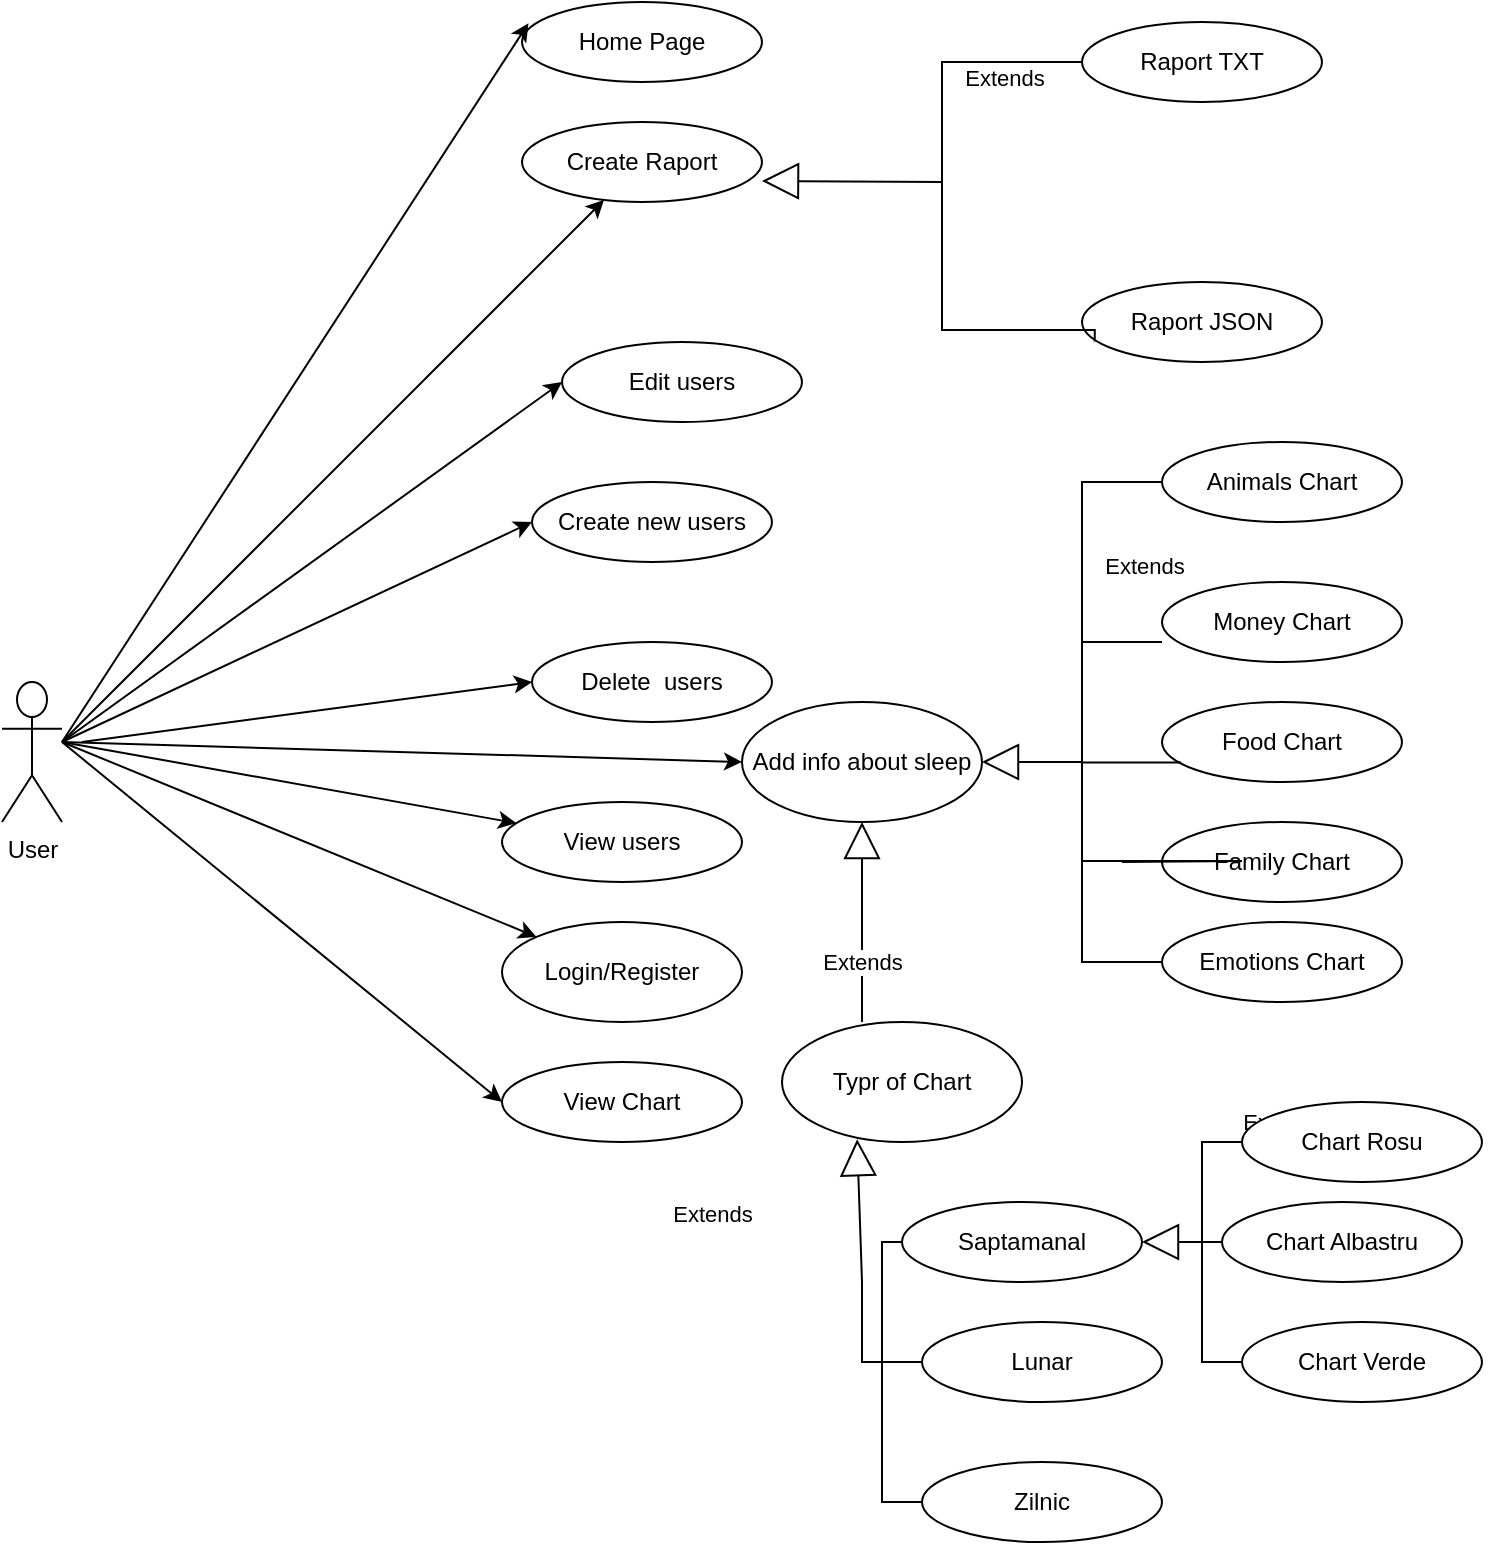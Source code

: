 <mxfile version="21.1.5" type="device">
  <diagram name="Page-1" id="gKWAYd8CewTacDeHVTC6">
    <mxGraphModel dx="1720" dy="764" grid="1" gridSize="10" guides="1" tooltips="1" connect="1" arrows="1" fold="1" page="1" pageScale="1" pageWidth="850" pageHeight="1100" math="0" shadow="0">
      <root>
        <mxCell id="0" />
        <mxCell id="1" parent="0" />
        <mxCell id="pv1wV18iPfazpy_eSnLn-1" value="User" style="shape=umlActor;verticalLabelPosition=bottom;verticalAlign=top;html=1;outlineConnect=0;" parent="1" vertex="1">
          <mxGeometry x="100" y="610" width="30" height="70" as="geometry" />
        </mxCell>
        <mxCell id="pv1wV18iPfazpy_eSnLn-3" value="Login/Register" style="ellipse;whiteSpace=wrap;html=1;" parent="1" vertex="1">
          <mxGeometry x="350" y="730" width="120" height="50" as="geometry" />
        </mxCell>
        <mxCell id="pv1wV18iPfazpy_eSnLn-4" value="" style="endArrow=classic;html=1;rounded=0;" parent="1" target="pv1wV18iPfazpy_eSnLn-3" edge="1">
          <mxGeometry width="50" height="50" relative="1" as="geometry">
            <mxPoint x="130" y="640" as="sourcePoint" />
            <mxPoint x="450" y="810" as="targetPoint" />
          </mxGeometry>
        </mxCell>
        <mxCell id="pv1wV18iPfazpy_eSnLn-6" value="Create new users" style="ellipse;whiteSpace=wrap;html=1;" parent="1" vertex="1">
          <mxGeometry x="365" y="510" width="120" height="40" as="geometry" />
        </mxCell>
        <mxCell id="pv1wV18iPfazpy_eSnLn-7" value="Edit users" style="ellipse;whiteSpace=wrap;html=1;" parent="1" vertex="1">
          <mxGeometry x="380" y="440" width="120" height="40" as="geometry" />
        </mxCell>
        <mxCell id="pv1wV18iPfazpy_eSnLn-8" value="Delete&amp;nbsp; users" style="ellipse;whiteSpace=wrap;html=1;" parent="1" vertex="1">
          <mxGeometry x="365" y="590" width="120" height="40" as="geometry" />
        </mxCell>
        <mxCell id="pv1wV18iPfazpy_eSnLn-9" value="View users" style="ellipse;whiteSpace=wrap;html=1;" parent="1" vertex="1">
          <mxGeometry x="350" y="670" width="120" height="40" as="geometry" />
        </mxCell>
        <mxCell id="pv1wV18iPfazpy_eSnLn-12" value="Create Raport" style="ellipse;whiteSpace=wrap;html=1;" parent="1" vertex="1">
          <mxGeometry x="360" y="330" width="120" height="40" as="geometry" />
        </mxCell>
        <mxCell id="pv1wV18iPfazpy_eSnLn-13" value="Raport TXT" style="ellipse;whiteSpace=wrap;html=1;" parent="1" vertex="1">
          <mxGeometry x="640" y="280" width="120" height="40" as="geometry" />
        </mxCell>
        <mxCell id="pv1wV18iPfazpy_eSnLn-14" value="Raport JSON" style="ellipse;whiteSpace=wrap;html=1;" parent="1" vertex="1">
          <mxGeometry x="640" y="410" width="120" height="40" as="geometry" />
        </mxCell>
        <mxCell id="pv1wV18iPfazpy_eSnLn-16" value="View Chart" style="ellipse;whiteSpace=wrap;html=1;" parent="1" vertex="1">
          <mxGeometry x="350" y="800" width="120" height="40" as="geometry" />
        </mxCell>
        <mxCell id="pv1wV18iPfazpy_eSnLn-17" value="" style="endArrow=classic;html=1;rounded=0;entryX=0;entryY=0.5;entryDx=0;entryDy=0;" parent="1" target="pv1wV18iPfazpy_eSnLn-6" edge="1">
          <mxGeometry width="50" height="50" relative="1" as="geometry">
            <mxPoint x="130" y="640" as="sourcePoint" />
            <mxPoint x="450" y="770" as="targetPoint" />
          </mxGeometry>
        </mxCell>
        <mxCell id="pv1wV18iPfazpy_eSnLn-18" value="" style="endArrow=classic;html=1;rounded=0;entryX=0;entryY=0.5;entryDx=0;entryDy=0;" parent="1" target="pv1wV18iPfazpy_eSnLn-7" edge="1">
          <mxGeometry width="50" height="50" relative="1" as="geometry">
            <mxPoint x="130" y="640" as="sourcePoint" />
            <mxPoint x="350" y="540" as="targetPoint" />
          </mxGeometry>
        </mxCell>
        <mxCell id="pv1wV18iPfazpy_eSnLn-19" value="" style="endArrow=classic;html=1;rounded=0;entryX=0;entryY=0.5;entryDx=0;entryDy=0;" parent="1" target="pv1wV18iPfazpy_eSnLn-8" edge="1">
          <mxGeometry width="50" height="50" relative="1" as="geometry">
            <mxPoint x="140" y="640" as="sourcePoint" />
            <mxPoint x="360" y="550" as="targetPoint" />
          </mxGeometry>
        </mxCell>
        <mxCell id="pv1wV18iPfazpy_eSnLn-20" value="" style="endArrow=classic;html=1;rounded=0;" parent="1" target="pv1wV18iPfazpy_eSnLn-9" edge="1">
          <mxGeometry width="50" height="50" relative="1" as="geometry">
            <mxPoint x="130" y="640" as="sourcePoint" />
            <mxPoint x="370" y="560" as="targetPoint" />
          </mxGeometry>
        </mxCell>
        <mxCell id="pv1wV18iPfazpy_eSnLn-21" value="Home Page" style="ellipse;whiteSpace=wrap;html=1;" parent="1" vertex="1">
          <mxGeometry x="360" y="270" width="120" height="40" as="geometry" />
        </mxCell>
        <mxCell id="pv1wV18iPfazpy_eSnLn-23" value="" style="endArrow=classic;html=1;rounded=0;entryX=0.027;entryY=0.265;entryDx=0;entryDy=0;entryPerimeter=0;" parent="1" target="pv1wV18iPfazpy_eSnLn-21" edge="1">
          <mxGeometry width="50" height="50" relative="1" as="geometry">
            <mxPoint x="130" y="640" as="sourcePoint" />
            <mxPoint x="370.298" y="301.99" as="targetPoint" />
          </mxGeometry>
        </mxCell>
        <mxCell id="pv1wV18iPfazpy_eSnLn-25" value="" style="endArrow=classic;html=1;rounded=0;" parent="1" target="pv1wV18iPfazpy_eSnLn-12" edge="1">
          <mxGeometry width="50" height="50" relative="1" as="geometry">
            <mxPoint x="130" y="640" as="sourcePoint" />
            <mxPoint x="370.318" y="302.058" as="targetPoint" />
          </mxGeometry>
        </mxCell>
        <mxCell id="pv1wV18iPfazpy_eSnLn-27" value="" style="endArrow=classic;html=1;rounded=0;entryX=0;entryY=0.5;entryDx=0;entryDy=0;" parent="1" target="pv1wV18iPfazpy_eSnLn-16" edge="1">
          <mxGeometry width="50" height="50" relative="1" as="geometry">
            <mxPoint x="130" y="640" as="sourcePoint" />
            <mxPoint x="384.36" y="397" as="targetPoint" />
          </mxGeometry>
        </mxCell>
        <mxCell id="pv1wV18iPfazpy_eSnLn-31" value="Extends" style="endArrow=block;endSize=16;endFill=0;html=1;rounded=0;" parent="1" source="pv1wV18iPfazpy_eSnLn-13" edge="1">
          <mxGeometry x="-0.29" y="31" width="160" relative="1" as="geometry">
            <mxPoint x="320" y="359.5" as="sourcePoint" />
            <mxPoint x="480" y="359.5" as="targetPoint" />
            <Array as="points">
              <mxPoint x="570" y="300" />
              <mxPoint x="570" y="360" />
            </Array>
            <mxPoint as="offset" />
          </mxGeometry>
        </mxCell>
        <mxCell id="pv1wV18iPfazpy_eSnLn-32" value="" style="endArrow=none;html=1;edgeStyle=orthogonalEdgeStyle;rounded=0;entryX=0.053;entryY=0.745;entryDx=0;entryDy=0;entryPerimeter=0;" parent="1" target="pv1wV18iPfazpy_eSnLn-14" edge="1">
          <mxGeometry relative="1" as="geometry">
            <mxPoint x="570" y="360" as="sourcePoint" />
            <mxPoint x="500" y="450" as="targetPoint" />
            <Array as="points">
              <mxPoint x="570" y="434" />
              <mxPoint x="646" y="434" />
            </Array>
          </mxGeometry>
        </mxCell>
        <mxCell id="pv1wV18iPfazpy_eSnLn-44" value="Add info about sleep" style="ellipse;whiteSpace=wrap;html=1;" parent="1" vertex="1">
          <mxGeometry x="470" y="620" width="120" height="60" as="geometry" />
        </mxCell>
        <mxCell id="pv1wV18iPfazpy_eSnLn-46" value="" style="endArrow=classic;html=1;rounded=0;entryX=0;entryY=0.5;entryDx=0;entryDy=0;" parent="1" target="pv1wV18iPfazpy_eSnLn-44" edge="1">
          <mxGeometry width="50" height="50" relative="1" as="geometry">
            <mxPoint x="130" y="640" as="sourcePoint" />
            <mxPoint x="365.16" y="811.4" as="targetPoint" />
          </mxGeometry>
        </mxCell>
        <mxCell id="7UMFYjZWrnJRyesLRc87-3" value="Money Chart" style="ellipse;whiteSpace=wrap;html=1;" parent="1" vertex="1">
          <mxGeometry x="680" y="560" width="120" height="40" as="geometry" />
        </mxCell>
        <mxCell id="7UMFYjZWrnJRyesLRc87-4" value="Food Chart" style="ellipse;whiteSpace=wrap;html=1;" parent="1" vertex="1">
          <mxGeometry x="680" y="620" width="120" height="40" as="geometry" />
        </mxCell>
        <mxCell id="7UMFYjZWrnJRyesLRc87-5" value="Family Chart" style="ellipse;whiteSpace=wrap;html=1;" parent="1" vertex="1">
          <mxGeometry x="680" y="680" width="120" height="40" as="geometry" />
        </mxCell>
        <mxCell id="7UMFYjZWrnJRyesLRc87-6" value="Emotions Chart" style="ellipse;whiteSpace=wrap;html=1;" parent="1" vertex="1">
          <mxGeometry x="680" y="730" width="120" height="40" as="geometry" />
        </mxCell>
        <mxCell id="7UMFYjZWrnJRyesLRc87-7" value="Animals Chart" style="ellipse;whiteSpace=wrap;html=1;" parent="1" vertex="1">
          <mxGeometry x="680" y="490" width="120" height="40" as="geometry" />
        </mxCell>
        <mxCell id="7UMFYjZWrnJRyesLRc87-9" value="Extends" style="endArrow=block;endSize=16;endFill=0;html=1;rounded=0;exitX=0;exitY=0.5;exitDx=0;exitDy=0;entryX=1;entryY=0.5;entryDx=0;entryDy=0;" parent="1" source="7UMFYjZWrnJRyesLRc87-7" target="pv1wV18iPfazpy_eSnLn-44" edge="1">
          <mxGeometry x="-0.29" y="31" width="160" relative="1" as="geometry">
            <mxPoint x="770" y="590" as="sourcePoint" />
            <mxPoint x="610" y="649.5" as="targetPoint" />
            <Array as="points">
              <mxPoint x="640" y="510" />
              <mxPoint x="640" y="650" />
            </Array>
            <mxPoint as="offset" />
          </mxGeometry>
        </mxCell>
        <mxCell id="7UMFYjZWrnJRyesLRc87-11" value="" style="endArrow=none;html=1;edgeStyle=orthogonalEdgeStyle;rounded=0;entryX=0;entryY=0.5;entryDx=0;entryDy=0;" parent="1" target="7UMFYjZWrnJRyesLRc87-6" edge="1">
          <mxGeometry relative="1" as="geometry">
            <mxPoint x="640" y="579.5" as="sourcePoint" />
            <mxPoint x="800" y="579.5" as="targetPoint" />
            <Array as="points">
              <mxPoint x="640" y="750" />
            </Array>
          </mxGeometry>
        </mxCell>
        <mxCell id="7UMFYjZWrnJRyesLRc87-14" value="" style="endArrow=none;html=1;edgeStyle=orthogonalEdgeStyle;rounded=0;" parent="1" edge="1">
          <mxGeometry relative="1" as="geometry">
            <mxPoint x="640" y="579.5" as="sourcePoint" />
            <mxPoint x="680" y="590" as="targetPoint" />
            <Array as="points">
              <mxPoint x="640" y="590" />
            </Array>
          </mxGeometry>
        </mxCell>
        <mxCell id="7UMFYjZWrnJRyesLRc87-20" value="" style="endArrow=none;html=1;edgeStyle=orthogonalEdgeStyle;rounded=0;" parent="1" edge="1">
          <mxGeometry relative="1" as="geometry">
            <mxPoint x="640" y="699.5" as="sourcePoint" />
            <mxPoint x="660" y="700" as="targetPoint" />
            <Array as="points">
              <mxPoint x="720" y="699.5" />
              <mxPoint x="720" y="699.5" />
            </Array>
          </mxGeometry>
        </mxCell>
        <mxCell id="7UMFYjZWrnJRyesLRc87-26" value="" style="endArrow=none;html=1;edgeStyle=orthogonalEdgeStyle;rounded=0;entryX=0.08;entryY=0.755;entryDx=0;entryDy=0;entryPerimeter=0;" parent="1" target="7UMFYjZWrnJRyesLRc87-4" edge="1">
          <mxGeometry relative="1" as="geometry">
            <mxPoint x="640" y="660" as="sourcePoint" />
            <mxPoint x="610" y="820" as="targetPoint" />
            <Array as="points">
              <mxPoint x="640" y="650" />
            </Array>
          </mxGeometry>
        </mxCell>
        <mxCell id="tAl3aR92XY6BsrlOZg8g-1" value="Extends" style="endArrow=block;endSize=16;endFill=0;html=1;rounded=0;entryX=0.5;entryY=1;entryDx=0;entryDy=0;" edge="1" parent="1" target="pv1wV18iPfazpy_eSnLn-44">
          <mxGeometry x="-0.4" width="160" relative="1" as="geometry">
            <mxPoint x="530" y="780" as="sourcePoint" />
            <mxPoint x="760" y="670" as="targetPoint" />
            <mxPoint as="offset" />
          </mxGeometry>
        </mxCell>
        <mxCell id="tAl3aR92XY6BsrlOZg8g-2" value="Typr of Chart" style="ellipse;whiteSpace=wrap;html=1;" vertex="1" parent="1">
          <mxGeometry x="490" y="780" width="120" height="60" as="geometry" />
        </mxCell>
        <mxCell id="tAl3aR92XY6BsrlOZg8g-4" value="Extends" style="endArrow=block;endSize=16;endFill=0;html=1;rounded=0;entryX=0.313;entryY=0.977;entryDx=0;entryDy=0;entryPerimeter=0;" edge="1" parent="1" target="tAl3aR92XY6BsrlOZg8g-2">
          <mxGeometry x="0.699" y="74" width="160" relative="1" as="geometry">
            <mxPoint x="650" y="950" as="sourcePoint" />
            <mxPoint x="760" y="670" as="targetPoint" />
            <Array as="points">
              <mxPoint x="530" y="950" />
              <mxPoint x="530" y="910" />
            </Array>
            <mxPoint as="offset" />
          </mxGeometry>
        </mxCell>
        <mxCell id="tAl3aR92XY6BsrlOZg8g-5" value="Saptamanal" style="ellipse;whiteSpace=wrap;html=1;" vertex="1" parent="1">
          <mxGeometry x="550" y="870" width="120" height="40" as="geometry" />
        </mxCell>
        <mxCell id="tAl3aR92XY6BsrlOZg8g-6" value="Lunar" style="ellipse;whiteSpace=wrap;html=1;" vertex="1" parent="1">
          <mxGeometry x="560" y="930" width="120" height="40" as="geometry" />
        </mxCell>
        <mxCell id="tAl3aR92XY6BsrlOZg8g-7" value="Zilnic" style="ellipse;whiteSpace=wrap;html=1;" vertex="1" parent="1">
          <mxGeometry x="560" y="1000" width="120" height="40" as="geometry" />
        </mxCell>
        <mxCell id="tAl3aR92XY6BsrlOZg8g-8" value="" style="endArrow=none;html=1;edgeStyle=orthogonalEdgeStyle;rounded=0;exitX=0;exitY=0.5;exitDx=0;exitDy=0;entryX=0;entryY=0.5;entryDx=0;entryDy=0;" edge="1" parent="1" source="tAl3aR92XY6BsrlOZg8g-5" target="tAl3aR92XY6BsrlOZg8g-7">
          <mxGeometry relative="1" as="geometry">
            <mxPoint x="590" y="870" as="sourcePoint" />
            <mxPoint x="610" y="1040" as="targetPoint" />
          </mxGeometry>
        </mxCell>
        <mxCell id="tAl3aR92XY6BsrlOZg8g-15" value="Extends" style="endArrow=block;endSize=16;endFill=0;html=1;rounded=0;entryX=1;entryY=0.5;entryDx=0;entryDy=0;" edge="1" parent="1" source="tAl3aR92XY6BsrlOZg8g-17" target="tAl3aR92XY6BsrlOZg8g-5">
          <mxGeometry x="-1" y="-67" width="160" relative="1" as="geometry">
            <mxPoint x="750" y="890" as="sourcePoint" />
            <mxPoint x="830" y="940" as="targetPoint" />
            <mxPoint x="30" y="7" as="offset" />
          </mxGeometry>
        </mxCell>
        <mxCell id="tAl3aR92XY6BsrlOZg8g-16" value="Chart Rosu" style="ellipse;whiteSpace=wrap;html=1;" vertex="1" parent="1">
          <mxGeometry x="720" y="820" width="120" height="40" as="geometry" />
        </mxCell>
        <mxCell id="tAl3aR92XY6BsrlOZg8g-18" value="Chart Verde" style="ellipse;whiteSpace=wrap;html=1;" vertex="1" parent="1">
          <mxGeometry x="720" y="930" width="120" height="40" as="geometry" />
        </mxCell>
        <mxCell id="tAl3aR92XY6BsrlOZg8g-19" value="" style="endArrow=none;html=1;edgeStyle=orthogonalEdgeStyle;rounded=0;entryX=0;entryY=0.5;entryDx=0;entryDy=0;exitX=0;exitY=0.5;exitDx=0;exitDy=0;" edge="1" parent="1" source="tAl3aR92XY6BsrlOZg8g-16" target="tAl3aR92XY6BsrlOZg8g-18">
          <mxGeometry relative="1" as="geometry">
            <mxPoint x="700" y="840" as="sourcePoint" />
            <mxPoint x="830" y="940" as="targetPoint" />
            <Array as="points">
              <mxPoint x="700" y="840" />
              <mxPoint x="700" y="950" />
            </Array>
          </mxGeometry>
        </mxCell>
        <mxCell id="tAl3aR92XY6BsrlOZg8g-22" value="" style="endArrow=block;endSize=16;endFill=0;html=1;rounded=0;entryX=1;entryY=0.5;entryDx=0;entryDy=0;" edge="1" parent="1" target="tAl3aR92XY6BsrlOZg8g-17">
          <mxGeometry x="-1" y="-67" width="160" relative="1" as="geometry">
            <mxPoint x="750" y="890" as="sourcePoint" />
            <mxPoint x="670" y="890" as="targetPoint" />
            <mxPoint x="30" y="7" as="offset" />
          </mxGeometry>
        </mxCell>
        <mxCell id="tAl3aR92XY6BsrlOZg8g-17" value="Chart Albastru" style="ellipse;whiteSpace=wrap;html=1;" vertex="1" parent="1">
          <mxGeometry x="710" y="870" width="120" height="40" as="geometry" />
        </mxCell>
      </root>
    </mxGraphModel>
  </diagram>
</mxfile>
